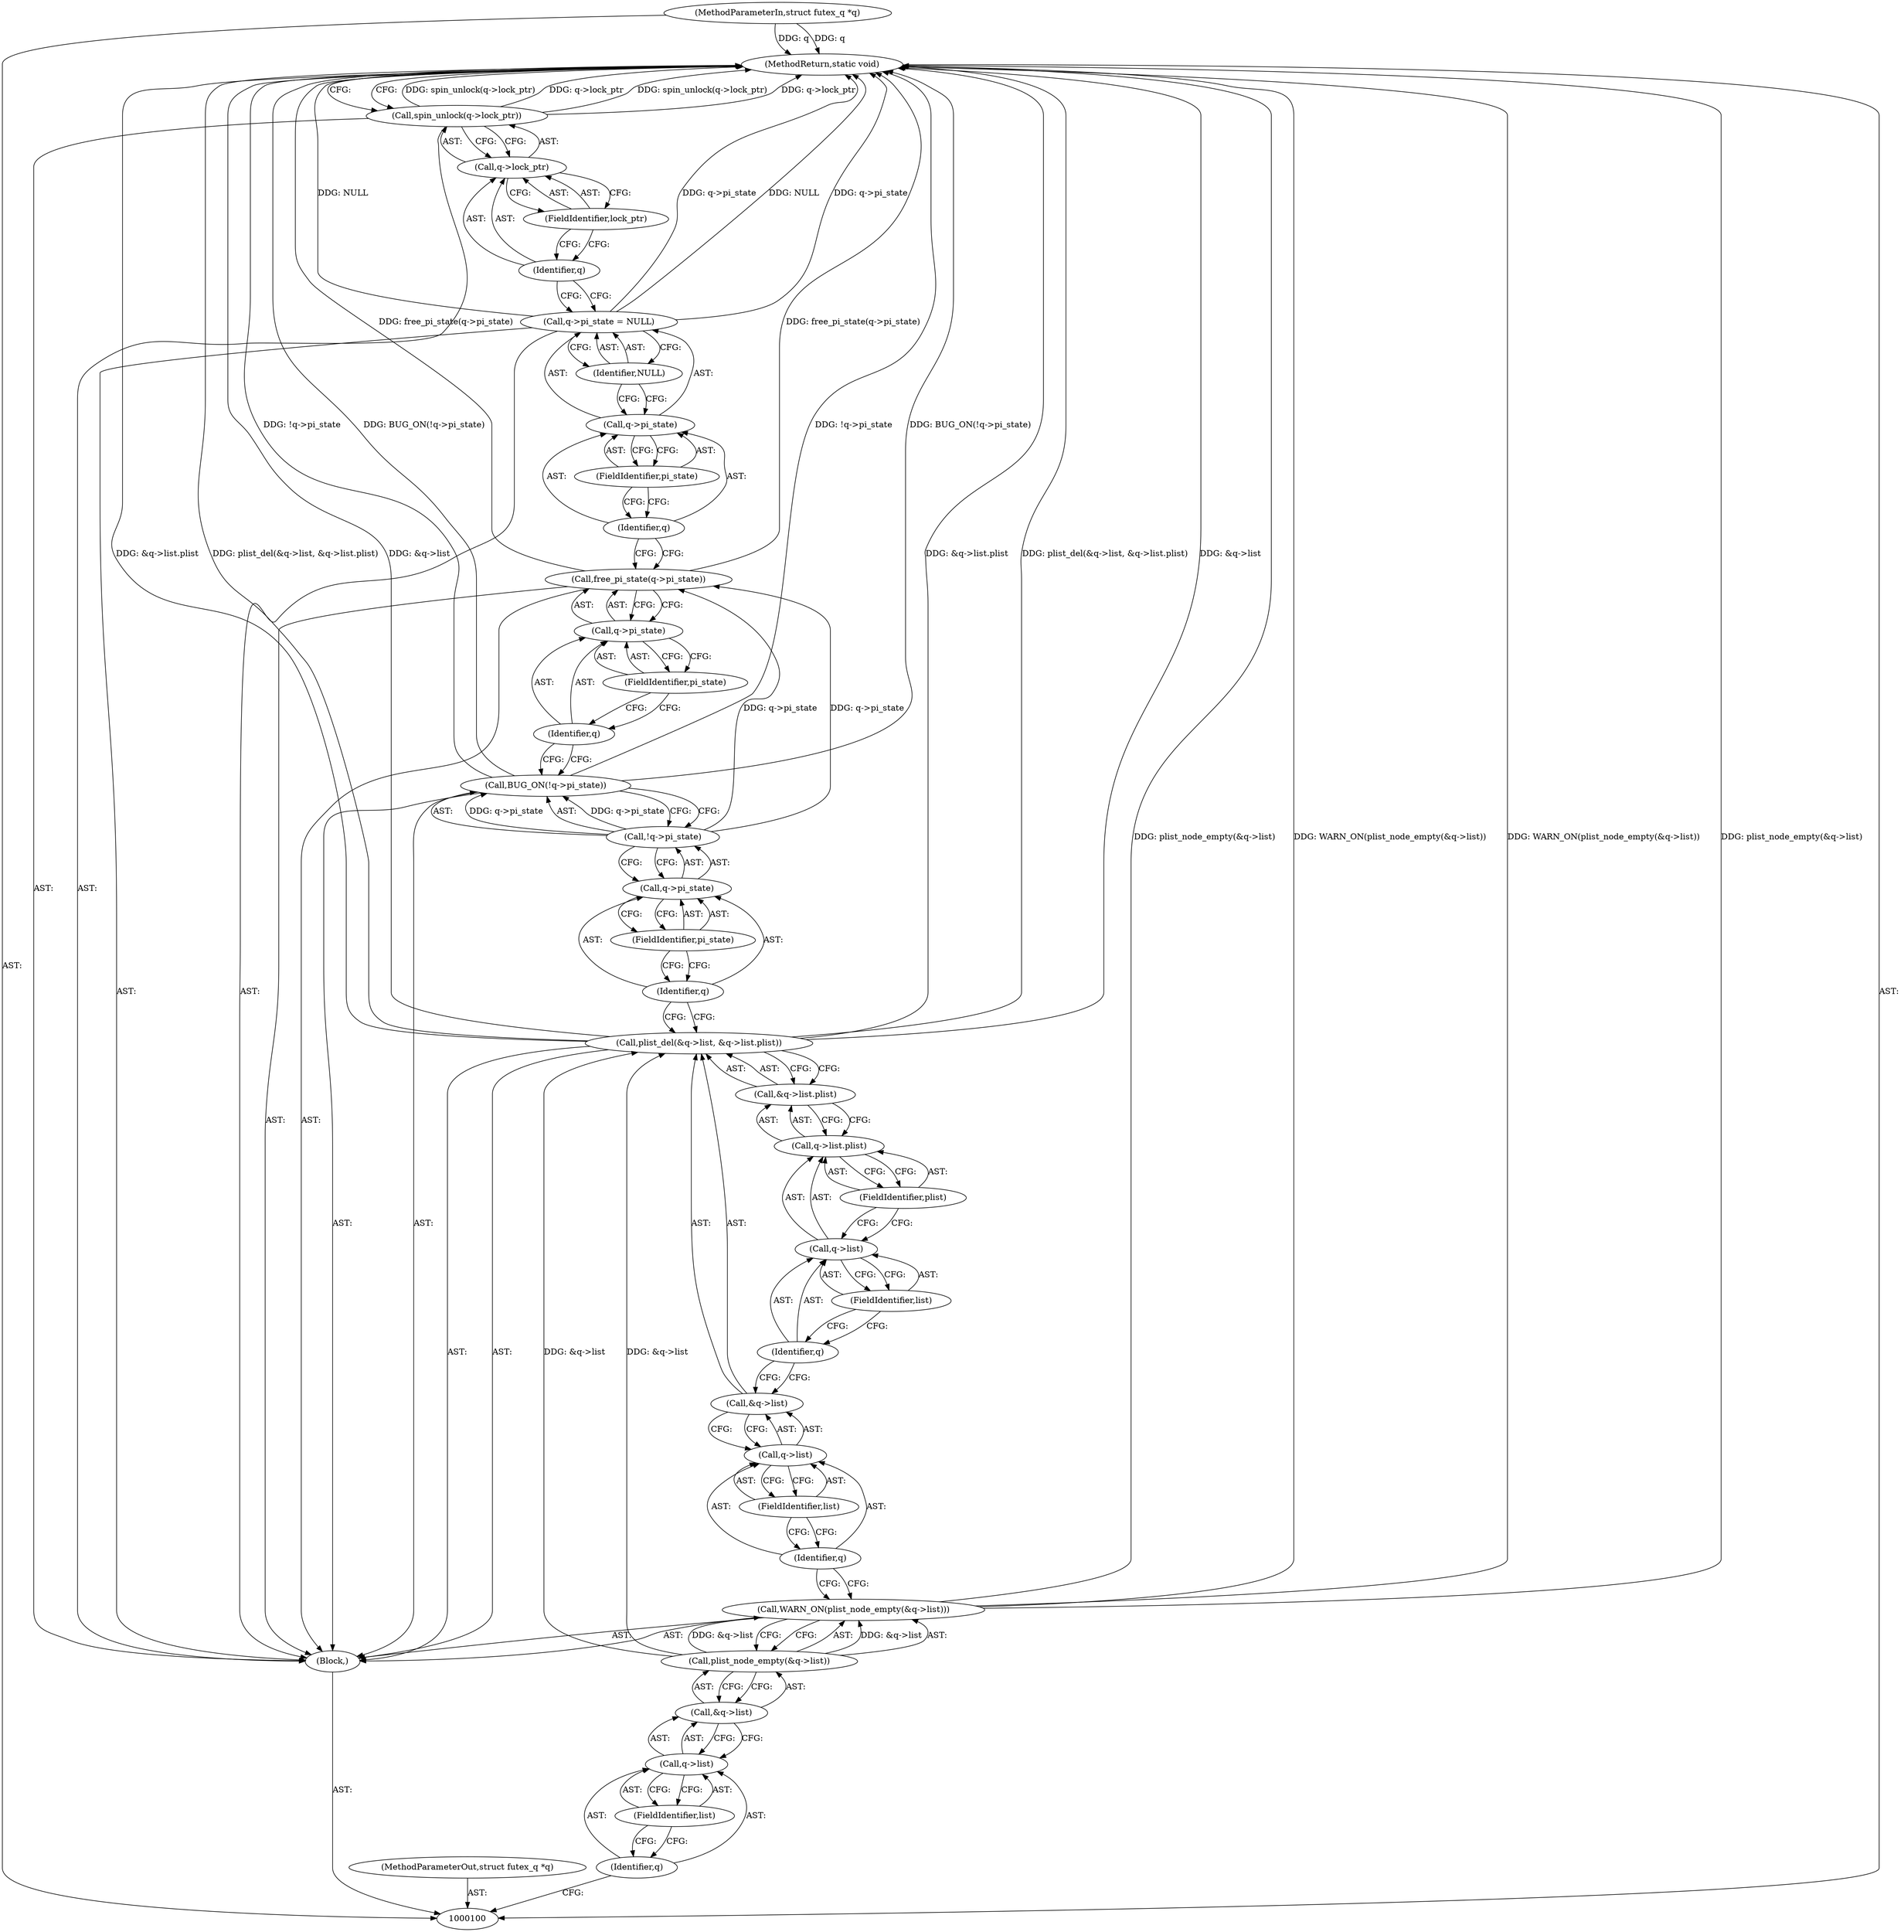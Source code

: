 digraph "0_linux_7ada876a8703f23befbb20a7465a702ee39b1704_3" {
"1000138" [label="(MethodReturn,static void)"];
"1000101" [label="(MethodParameterIn,struct futex_q *q)"];
"1000192" [label="(MethodParameterOut,struct futex_q *q)"];
"1000135" [label="(Call,q->lock_ptr)"];
"1000136" [label="(Identifier,q)"];
"1000137" [label="(FieldIdentifier,lock_ptr)"];
"1000134" [label="(Call,spin_unlock(q->lock_ptr))"];
"1000102" [label="(Block,)"];
"1000103" [label="(Call,WARN_ON(plist_node_empty(&q->list)))"];
"1000105" [label="(Call,&q->list)"];
"1000106" [label="(Call,q->list)"];
"1000107" [label="(Identifier,q)"];
"1000108" [label="(FieldIdentifier,list)"];
"1000104" [label="(Call,plist_node_empty(&q->list))"];
"1000109" [label="(Call,plist_del(&q->list, &q->list.plist))"];
"1000110" [label="(Call,&q->list)"];
"1000111" [label="(Call,q->list)"];
"1000112" [label="(Identifier,q)"];
"1000113" [label="(FieldIdentifier,list)"];
"1000114" [label="(Call,&q->list.plist)"];
"1000115" [label="(Call,q->list.plist)"];
"1000116" [label="(Call,q->list)"];
"1000117" [label="(Identifier,q)"];
"1000118" [label="(FieldIdentifier,list)"];
"1000119" [label="(FieldIdentifier,plist)"];
"1000120" [label="(Call,BUG_ON(!q->pi_state))"];
"1000124" [label="(FieldIdentifier,pi_state)"];
"1000121" [label="(Call,!q->pi_state)"];
"1000122" [label="(Call,q->pi_state)"];
"1000123" [label="(Identifier,q)"];
"1000125" [label="(Call,free_pi_state(q->pi_state))"];
"1000126" [label="(Call,q->pi_state)"];
"1000127" [label="(Identifier,q)"];
"1000128" [label="(FieldIdentifier,pi_state)"];
"1000133" [label="(Identifier,NULL)"];
"1000129" [label="(Call,q->pi_state = NULL)"];
"1000130" [label="(Call,q->pi_state)"];
"1000131" [label="(Identifier,q)"];
"1000132" [label="(FieldIdentifier,pi_state)"];
"1000138" -> "1000100"  [label="AST: "];
"1000138" -> "1000134"  [label="CFG: "];
"1000129" -> "1000138"  [label="DDG: q->pi_state"];
"1000129" -> "1000138"  [label="DDG: NULL"];
"1000125" -> "1000138"  [label="DDG: free_pi_state(q->pi_state)"];
"1000103" -> "1000138"  [label="DDG: plist_node_empty(&q->list)"];
"1000103" -> "1000138"  [label="DDG: WARN_ON(plist_node_empty(&q->list))"];
"1000109" -> "1000138"  [label="DDG: &q->list.plist"];
"1000109" -> "1000138"  [label="DDG: plist_del(&q->list, &q->list.plist)"];
"1000109" -> "1000138"  [label="DDG: &q->list"];
"1000120" -> "1000138"  [label="DDG: !q->pi_state"];
"1000120" -> "1000138"  [label="DDG: BUG_ON(!q->pi_state)"];
"1000134" -> "1000138"  [label="DDG: spin_unlock(q->lock_ptr)"];
"1000134" -> "1000138"  [label="DDG: q->lock_ptr"];
"1000101" -> "1000138"  [label="DDG: q"];
"1000101" -> "1000100"  [label="AST: "];
"1000101" -> "1000138"  [label="DDG: q"];
"1000192" -> "1000100"  [label="AST: "];
"1000135" -> "1000134"  [label="AST: "];
"1000135" -> "1000137"  [label="CFG: "];
"1000136" -> "1000135"  [label="AST: "];
"1000137" -> "1000135"  [label="AST: "];
"1000134" -> "1000135"  [label="CFG: "];
"1000136" -> "1000135"  [label="AST: "];
"1000136" -> "1000129"  [label="CFG: "];
"1000137" -> "1000136"  [label="CFG: "];
"1000137" -> "1000135"  [label="AST: "];
"1000137" -> "1000136"  [label="CFG: "];
"1000135" -> "1000137"  [label="CFG: "];
"1000134" -> "1000102"  [label="AST: "];
"1000134" -> "1000135"  [label="CFG: "];
"1000135" -> "1000134"  [label="AST: "];
"1000138" -> "1000134"  [label="CFG: "];
"1000134" -> "1000138"  [label="DDG: spin_unlock(q->lock_ptr)"];
"1000134" -> "1000138"  [label="DDG: q->lock_ptr"];
"1000102" -> "1000100"  [label="AST: "];
"1000103" -> "1000102"  [label="AST: "];
"1000109" -> "1000102"  [label="AST: "];
"1000120" -> "1000102"  [label="AST: "];
"1000125" -> "1000102"  [label="AST: "];
"1000129" -> "1000102"  [label="AST: "];
"1000134" -> "1000102"  [label="AST: "];
"1000103" -> "1000102"  [label="AST: "];
"1000103" -> "1000104"  [label="CFG: "];
"1000104" -> "1000103"  [label="AST: "];
"1000112" -> "1000103"  [label="CFG: "];
"1000103" -> "1000138"  [label="DDG: plist_node_empty(&q->list)"];
"1000103" -> "1000138"  [label="DDG: WARN_ON(plist_node_empty(&q->list))"];
"1000104" -> "1000103"  [label="DDG: &q->list"];
"1000105" -> "1000104"  [label="AST: "];
"1000105" -> "1000106"  [label="CFG: "];
"1000106" -> "1000105"  [label="AST: "];
"1000104" -> "1000105"  [label="CFG: "];
"1000106" -> "1000105"  [label="AST: "];
"1000106" -> "1000108"  [label="CFG: "];
"1000107" -> "1000106"  [label="AST: "];
"1000108" -> "1000106"  [label="AST: "];
"1000105" -> "1000106"  [label="CFG: "];
"1000107" -> "1000106"  [label="AST: "];
"1000107" -> "1000100"  [label="CFG: "];
"1000108" -> "1000107"  [label="CFG: "];
"1000108" -> "1000106"  [label="AST: "];
"1000108" -> "1000107"  [label="CFG: "];
"1000106" -> "1000108"  [label="CFG: "];
"1000104" -> "1000103"  [label="AST: "];
"1000104" -> "1000105"  [label="CFG: "];
"1000105" -> "1000104"  [label="AST: "];
"1000103" -> "1000104"  [label="CFG: "];
"1000104" -> "1000103"  [label="DDG: &q->list"];
"1000104" -> "1000109"  [label="DDG: &q->list"];
"1000109" -> "1000102"  [label="AST: "];
"1000109" -> "1000114"  [label="CFG: "];
"1000110" -> "1000109"  [label="AST: "];
"1000114" -> "1000109"  [label="AST: "];
"1000123" -> "1000109"  [label="CFG: "];
"1000109" -> "1000138"  [label="DDG: &q->list.plist"];
"1000109" -> "1000138"  [label="DDG: plist_del(&q->list, &q->list.plist)"];
"1000109" -> "1000138"  [label="DDG: &q->list"];
"1000104" -> "1000109"  [label="DDG: &q->list"];
"1000110" -> "1000109"  [label="AST: "];
"1000110" -> "1000111"  [label="CFG: "];
"1000111" -> "1000110"  [label="AST: "];
"1000117" -> "1000110"  [label="CFG: "];
"1000111" -> "1000110"  [label="AST: "];
"1000111" -> "1000113"  [label="CFG: "];
"1000112" -> "1000111"  [label="AST: "];
"1000113" -> "1000111"  [label="AST: "];
"1000110" -> "1000111"  [label="CFG: "];
"1000112" -> "1000111"  [label="AST: "];
"1000112" -> "1000103"  [label="CFG: "];
"1000113" -> "1000112"  [label="CFG: "];
"1000113" -> "1000111"  [label="AST: "];
"1000113" -> "1000112"  [label="CFG: "];
"1000111" -> "1000113"  [label="CFG: "];
"1000114" -> "1000109"  [label="AST: "];
"1000114" -> "1000115"  [label="CFG: "];
"1000115" -> "1000114"  [label="AST: "];
"1000109" -> "1000114"  [label="CFG: "];
"1000115" -> "1000114"  [label="AST: "];
"1000115" -> "1000119"  [label="CFG: "];
"1000116" -> "1000115"  [label="AST: "];
"1000119" -> "1000115"  [label="AST: "];
"1000114" -> "1000115"  [label="CFG: "];
"1000116" -> "1000115"  [label="AST: "];
"1000116" -> "1000118"  [label="CFG: "];
"1000117" -> "1000116"  [label="AST: "];
"1000118" -> "1000116"  [label="AST: "];
"1000119" -> "1000116"  [label="CFG: "];
"1000117" -> "1000116"  [label="AST: "];
"1000117" -> "1000110"  [label="CFG: "];
"1000118" -> "1000117"  [label="CFG: "];
"1000118" -> "1000116"  [label="AST: "];
"1000118" -> "1000117"  [label="CFG: "];
"1000116" -> "1000118"  [label="CFG: "];
"1000119" -> "1000115"  [label="AST: "];
"1000119" -> "1000116"  [label="CFG: "];
"1000115" -> "1000119"  [label="CFG: "];
"1000120" -> "1000102"  [label="AST: "];
"1000120" -> "1000121"  [label="CFG: "];
"1000121" -> "1000120"  [label="AST: "];
"1000127" -> "1000120"  [label="CFG: "];
"1000120" -> "1000138"  [label="DDG: !q->pi_state"];
"1000120" -> "1000138"  [label="DDG: BUG_ON(!q->pi_state)"];
"1000121" -> "1000120"  [label="DDG: q->pi_state"];
"1000124" -> "1000122"  [label="AST: "];
"1000124" -> "1000123"  [label="CFG: "];
"1000122" -> "1000124"  [label="CFG: "];
"1000121" -> "1000120"  [label="AST: "];
"1000121" -> "1000122"  [label="CFG: "];
"1000122" -> "1000121"  [label="AST: "];
"1000120" -> "1000121"  [label="CFG: "];
"1000121" -> "1000120"  [label="DDG: q->pi_state"];
"1000121" -> "1000125"  [label="DDG: q->pi_state"];
"1000122" -> "1000121"  [label="AST: "];
"1000122" -> "1000124"  [label="CFG: "];
"1000123" -> "1000122"  [label="AST: "];
"1000124" -> "1000122"  [label="AST: "];
"1000121" -> "1000122"  [label="CFG: "];
"1000123" -> "1000122"  [label="AST: "];
"1000123" -> "1000109"  [label="CFG: "];
"1000124" -> "1000123"  [label="CFG: "];
"1000125" -> "1000102"  [label="AST: "];
"1000125" -> "1000126"  [label="CFG: "];
"1000126" -> "1000125"  [label="AST: "];
"1000131" -> "1000125"  [label="CFG: "];
"1000125" -> "1000138"  [label="DDG: free_pi_state(q->pi_state)"];
"1000121" -> "1000125"  [label="DDG: q->pi_state"];
"1000126" -> "1000125"  [label="AST: "];
"1000126" -> "1000128"  [label="CFG: "];
"1000127" -> "1000126"  [label="AST: "];
"1000128" -> "1000126"  [label="AST: "];
"1000125" -> "1000126"  [label="CFG: "];
"1000127" -> "1000126"  [label="AST: "];
"1000127" -> "1000120"  [label="CFG: "];
"1000128" -> "1000127"  [label="CFG: "];
"1000128" -> "1000126"  [label="AST: "];
"1000128" -> "1000127"  [label="CFG: "];
"1000126" -> "1000128"  [label="CFG: "];
"1000133" -> "1000129"  [label="AST: "];
"1000133" -> "1000130"  [label="CFG: "];
"1000129" -> "1000133"  [label="CFG: "];
"1000129" -> "1000102"  [label="AST: "];
"1000129" -> "1000133"  [label="CFG: "];
"1000130" -> "1000129"  [label="AST: "];
"1000133" -> "1000129"  [label="AST: "];
"1000136" -> "1000129"  [label="CFG: "];
"1000129" -> "1000138"  [label="DDG: q->pi_state"];
"1000129" -> "1000138"  [label="DDG: NULL"];
"1000130" -> "1000129"  [label="AST: "];
"1000130" -> "1000132"  [label="CFG: "];
"1000131" -> "1000130"  [label="AST: "];
"1000132" -> "1000130"  [label="AST: "];
"1000133" -> "1000130"  [label="CFG: "];
"1000131" -> "1000130"  [label="AST: "];
"1000131" -> "1000125"  [label="CFG: "];
"1000132" -> "1000131"  [label="CFG: "];
"1000132" -> "1000130"  [label="AST: "];
"1000132" -> "1000131"  [label="CFG: "];
"1000130" -> "1000132"  [label="CFG: "];
}
